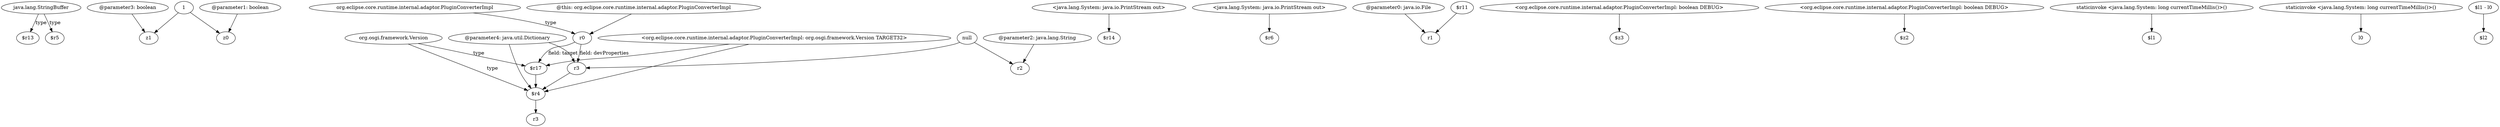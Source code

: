 digraph g {
0[label="java.lang.StringBuffer"]
1[label="$r13"]
0->1[label="type"]
2[label="@parameter3: boolean"]
3[label="z1"]
2->3[label=""]
4[label="@parameter4: java.util.Dictionary"]
5[label="r3"]
4->5[label=""]
6[label="<java.lang.System: java.io.PrintStream out>"]
7[label="$r14"]
6->7[label=""]
8[label="org.eclipse.core.runtime.internal.adaptor.PluginConverterImpl"]
9[label="r0"]
8->9[label="type"]
10[label="<java.lang.System: java.io.PrintStream out>"]
11[label="$r6"]
10->11[label=""]
12[label="@this: org.eclipse.core.runtime.internal.adaptor.PluginConverterImpl"]
12->9[label=""]
13[label="1"]
14[label="z0"]
13->14[label=""]
15[label="org.osgi.framework.Version"]
16[label="$r4"]
15->16[label="type"]
17[label="@parameter0: java.io.File"]
18[label="r1"]
17->18[label=""]
4->16[label=""]
19[label="<org.eclipse.core.runtime.internal.adaptor.PluginConverterImpl: boolean DEBUG>"]
20[label="$z3"]
19->20[label=""]
21[label="$r17"]
21->16[label=""]
9->21[label="field: target"]
22[label="null"]
23[label="r2"]
22->23[label=""]
24[label="<org.eclipse.core.runtime.internal.adaptor.PluginConverterImpl: org.osgi.framework.Version TARGET32>"]
24->21[label=""]
25[label="$r5"]
0->25[label="type"]
26[label="$r11"]
26->18[label=""]
27[label="@parameter2: java.lang.String"]
27->23[label=""]
22->5[label=""]
28[label="<org.eclipse.core.runtime.internal.adaptor.PluginConverterImpl: boolean DEBUG>"]
29[label="$z2"]
28->29[label=""]
15->21[label="type"]
24->16[label=""]
30[label="staticinvoke <java.lang.System: long currentTimeMillis()>()"]
31[label="$l1"]
30->31[label=""]
9->5[label="field: devProperties"]
5->16[label=""]
32[label="staticinvoke <java.lang.System: long currentTimeMillis()>()"]
33[label="l0"]
32->33[label=""]
34[label="@parameter1: boolean"]
34->14[label=""]
35[label="$l1 - l0"]
36[label="$l2"]
35->36[label=""]
37[label="r3"]
16->37[label=""]
13->3[label=""]
}